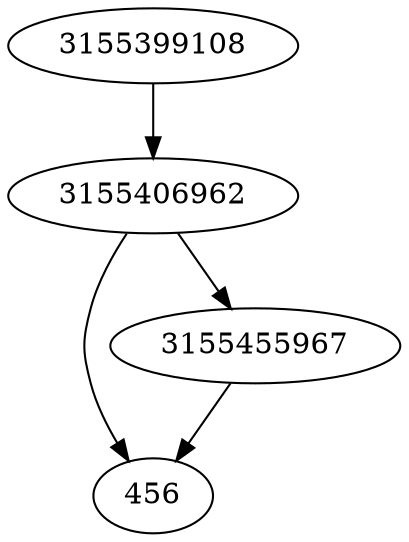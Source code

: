 strict digraph  {
456;
3155406962;
3155399108;
3155455967;
3155406962 -> 456;
3155406962 -> 3155455967;
3155399108 -> 3155406962;
3155455967 -> 456;
}

